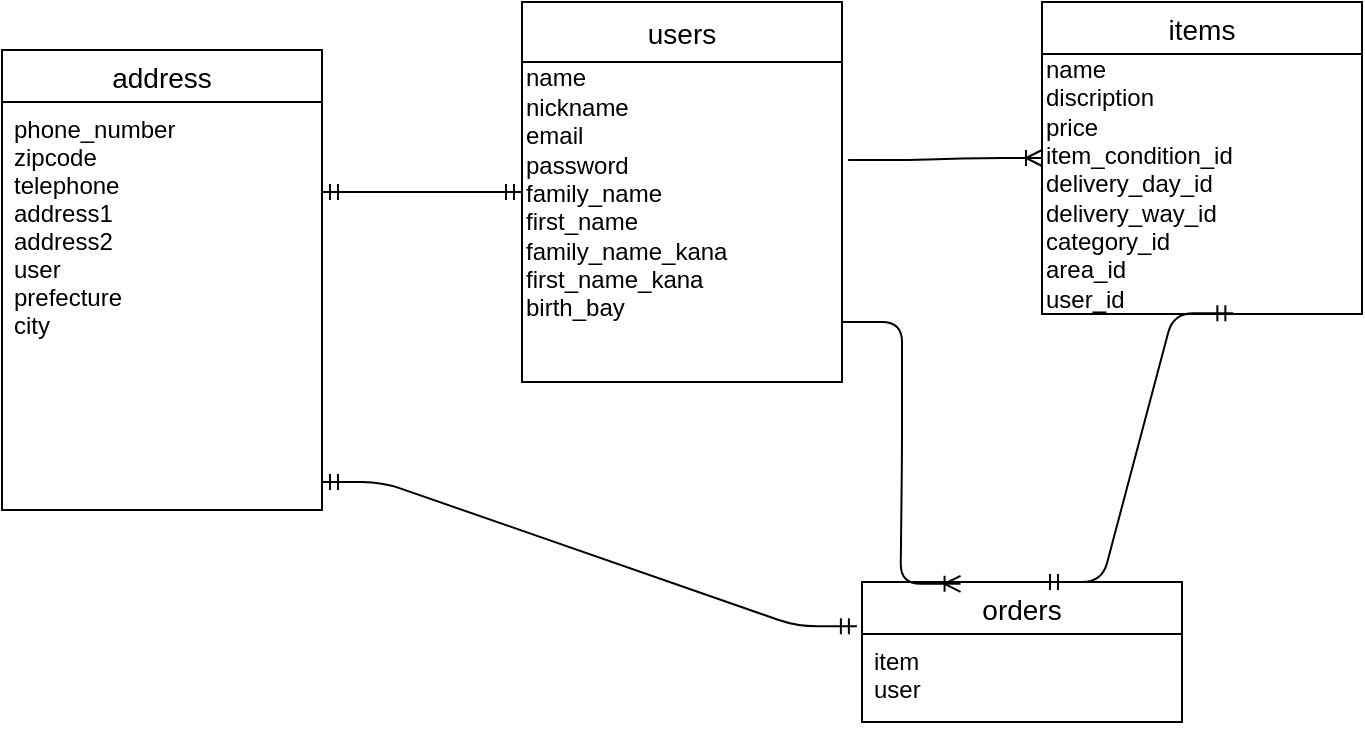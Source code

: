 <mxfile>
    <diagram id="wd9pmwF0OGReO3DQG71E" name="ページ1">
        <mxGraphModel dx="1189" dy="1762" grid="1" gridSize="10" guides="1" tooltips="1" connect="1" arrows="1" fold="1" page="1" pageScale="1" pageWidth="827" pageHeight="1169" math="0" shadow="0">
            <root>
                <mxCell id="0"/>
                <mxCell id="1" parent="0"/>
                <mxCell id="57" value="address" style="swimlane;fontStyle=0;childLayout=stackLayout;horizontal=1;startSize=26;horizontalStack=0;resizeParent=1;resizeParentMax=0;resizeLast=0;collapsible=1;marginBottom=0;align=center;fontSize=14;" vertex="1" parent="1">
                    <mxGeometry x="40" y="-116" width="160" height="230" as="geometry"/>
                </mxCell>
                <mxCell id="58" value="phone_number&#10;zipcode&#10;telephone&#10;address1&#10;address2&#10;user&#10;prefecture&#10;city&#10;" style="text;strokeColor=none;fillColor=none;spacingLeft=4;spacingRight=4;overflow=hidden;rotatable=0;points=[[0,0.5],[1,0.5]];portConstraint=eastwest;fontSize=12;" vertex="1" parent="57">
                    <mxGeometry y="26" width="160" height="204" as="geometry"/>
                </mxCell>
                <mxCell id="62" value="" style="edgeStyle=entityRelationEdgeStyle;fontSize=12;html=1;endArrow=ERmandOne;startArrow=ERmandOne;" edge="1" parent="1" target="63">
                    <mxGeometry width="100" height="100" relative="1" as="geometry">
                        <mxPoint x="200" y="-45" as="sourcePoint"/>
                        <mxPoint x="290" y="80" as="targetPoint"/>
                    </mxGeometry>
                </mxCell>
                <mxCell id="63" value="users" style="swimlane;fontStyle=0;childLayout=stackLayout;horizontal=1;startSize=30;horizontalStack=0;resizeParent=1;resizeParentMax=0;resizeLast=0;collapsible=1;marginBottom=0;align=center;fontSize=14;" vertex="1" parent="1">
                    <mxGeometry x="300" y="-140" width="160" height="190" as="geometry"/>
                </mxCell>
                <mxCell id="71" value="&lt;div&gt;&lt;span&gt;name&lt;/span&gt;&lt;/div&gt;&lt;div&gt;&lt;span&gt;nickname&lt;/span&gt;&lt;/div&gt;&lt;div&gt;&lt;span&gt;email&lt;/span&gt;&lt;/div&gt;&lt;div&gt;&lt;span&gt;password&lt;/span&gt;&lt;/div&gt;&lt;div&gt;&lt;span&gt;family_name&lt;/span&gt;&lt;/div&gt;&lt;div&gt;&lt;span&gt;first_name&lt;/span&gt;&lt;/div&gt;&lt;div&gt;&lt;span&gt;family_name_kana&lt;/span&gt;&lt;/div&gt;&lt;div&gt;&lt;span&gt;first_name_kana&lt;/span&gt;&lt;/div&gt;&lt;div&gt;birth_bay&lt;/div&gt;&lt;div&gt;&lt;span&gt;&lt;br&gt;&lt;/span&gt;&lt;/div&gt;&lt;div&gt;&lt;br&gt;&lt;/div&gt;" style="text;html=1;align=left;verticalAlign=middle;resizable=0;points=[];autosize=1;strokeColor=none;fillColor=none;" vertex="1" parent="63">
                    <mxGeometry y="30" width="160" height="160" as="geometry"/>
                </mxCell>
                <mxCell id="73" value="" style="edgeStyle=entityRelationEdgeStyle;fontSize=12;html=1;endArrow=ERoneToMany;exitX=1.019;exitY=0.306;exitDx=0;exitDy=0;exitPerimeter=0;" edge="1" parent="1" source="71" target="74">
                    <mxGeometry width="100" height="100" relative="1" as="geometry">
                        <mxPoint x="460" y="120" as="sourcePoint"/>
                        <mxPoint x="560" y="20" as="targetPoint"/>
                    </mxGeometry>
                </mxCell>
                <mxCell id="74" value="items" style="swimlane;fontStyle=0;childLayout=stackLayout;horizontal=1;startSize=26;horizontalStack=0;resizeParent=1;resizeParentMax=0;resizeLast=0;collapsible=1;marginBottom=0;align=center;fontSize=14;fillColor=default;" vertex="1" parent="1">
                    <mxGeometry x="560" y="-140" width="160" height="156" as="geometry"/>
                </mxCell>
                <mxCell id="80" value="&lt;div&gt;&lt;span&gt;name&lt;/span&gt;&lt;/div&gt;&lt;div&gt;&lt;span&gt;discription&lt;/span&gt;&lt;/div&gt;&lt;div&gt;&lt;span&gt;price&lt;/span&gt;&lt;/div&gt;&lt;div&gt;&lt;span&gt;item_condition_id&lt;/span&gt;&lt;/div&gt;&lt;div&gt;&lt;span&gt;delivery_day_id&lt;/span&gt;&lt;/div&gt;&lt;div&gt;&lt;span&gt;delivery_way_id&lt;/span&gt;&lt;/div&gt;&lt;div&gt;&lt;span&gt;category_id&lt;/span&gt;&lt;/div&gt;&lt;div&gt;&lt;span&gt;area_id&lt;/span&gt;&lt;/div&gt;&lt;div&gt;&lt;span&gt;user_id&lt;/span&gt;&lt;/div&gt;" style="text;html=1;align=left;verticalAlign=middle;resizable=0;points=[];autosize=1;strokeColor=none;fillColor=none;" vertex="1" parent="74">
                    <mxGeometry y="26" width="160" height="130" as="geometry"/>
                </mxCell>
                <mxCell id="fQRTcSsEeJ0maJR1MbmC-80" value="orders" style="swimlane;fontStyle=0;childLayout=stackLayout;horizontal=1;startSize=26;horizontalStack=0;resizeParent=1;resizeParentMax=0;resizeLast=0;collapsible=1;marginBottom=0;align=center;fontSize=14;fillColor=default;" vertex="1" parent="1">
                    <mxGeometry x="470" y="150" width="160" height="70" as="geometry"/>
                </mxCell>
                <mxCell id="fQRTcSsEeJ0maJR1MbmC-82" value="item&#10;user" style="text;strokeColor=none;fillColor=none;spacingLeft=4;spacingRight=4;overflow=hidden;rotatable=0;points=[[0,0.5],[1,0.5]];portConstraint=eastwest;fontSize=12;" vertex="1" parent="fQRTcSsEeJ0maJR1MbmC-80">
                    <mxGeometry y="26" width="160" height="44" as="geometry"/>
                </mxCell>
                <mxCell id="fQRTcSsEeJ0maJR1MbmC-89" value="" style="edgeStyle=entityRelationEdgeStyle;fontSize=12;html=1;endArrow=ERmandOne;startArrow=ERmandOne;entryX=0.598;entryY=0.997;entryDx=0;entryDy=0;entryPerimeter=0;" edge="1" parent="1" target="80">
                    <mxGeometry width="100" height="100" relative="1" as="geometry">
                        <mxPoint x="560" y="150" as="sourcePoint"/>
                        <mxPoint x="660" y="50" as="targetPoint"/>
                    </mxGeometry>
                </mxCell>
                <mxCell id="fQRTcSsEeJ0maJR1MbmC-90" value="" style="edgeStyle=entityRelationEdgeStyle;fontSize=12;html=1;endArrow=ERmandOne;startArrow=ERmandOne;entryX=-0.016;entryY=-0.088;entryDx=0;entryDy=0;entryPerimeter=0;" edge="1" parent="1" target="fQRTcSsEeJ0maJR1MbmC-82">
                    <mxGeometry width="100" height="100" relative="1" as="geometry">
                        <mxPoint x="200" y="100" as="sourcePoint"/>
                        <mxPoint x="460" y="160" as="targetPoint"/>
                    </mxGeometry>
                </mxCell>
                <mxCell id="fQRTcSsEeJ0maJR1MbmC-91" value="" style="edgeStyle=entityRelationEdgeStyle;fontSize=12;html=1;endArrow=ERoneToMany;entryX=0.308;entryY=0.013;entryDx=0;entryDy=0;entryPerimeter=0;" edge="1" parent="1" target="fQRTcSsEeJ0maJR1MbmC-80">
                    <mxGeometry width="100" height="100" relative="1" as="geometry">
                        <mxPoint x="460" y="20" as="sourcePoint"/>
                        <mxPoint x="520" y="120" as="targetPoint"/>
                    </mxGeometry>
                </mxCell>
            </root>
        </mxGraphModel>
    </diagram>
    <diagram id="Q03vVLpSAkFK43OFas32" name="ページ2">
        <mxGraphModel dx="1180" dy="504" grid="1" gridSize="10" guides="1" tooltips="1" connect="1" arrows="1" fold="1" page="1" pageScale="1" pageWidth="827" pageHeight="1169" math="0" shadow="0">
            <root>
                <mxCell id="wYhGXxN5t5PEailfvgOT-0"/>
                <mxCell id="wYhGXxN5t5PEailfvgOT-1" parent="wYhGXxN5t5PEailfvgOT-0"/>
            </root>
        </mxGraphModel>
    </diagram>
</mxfile>